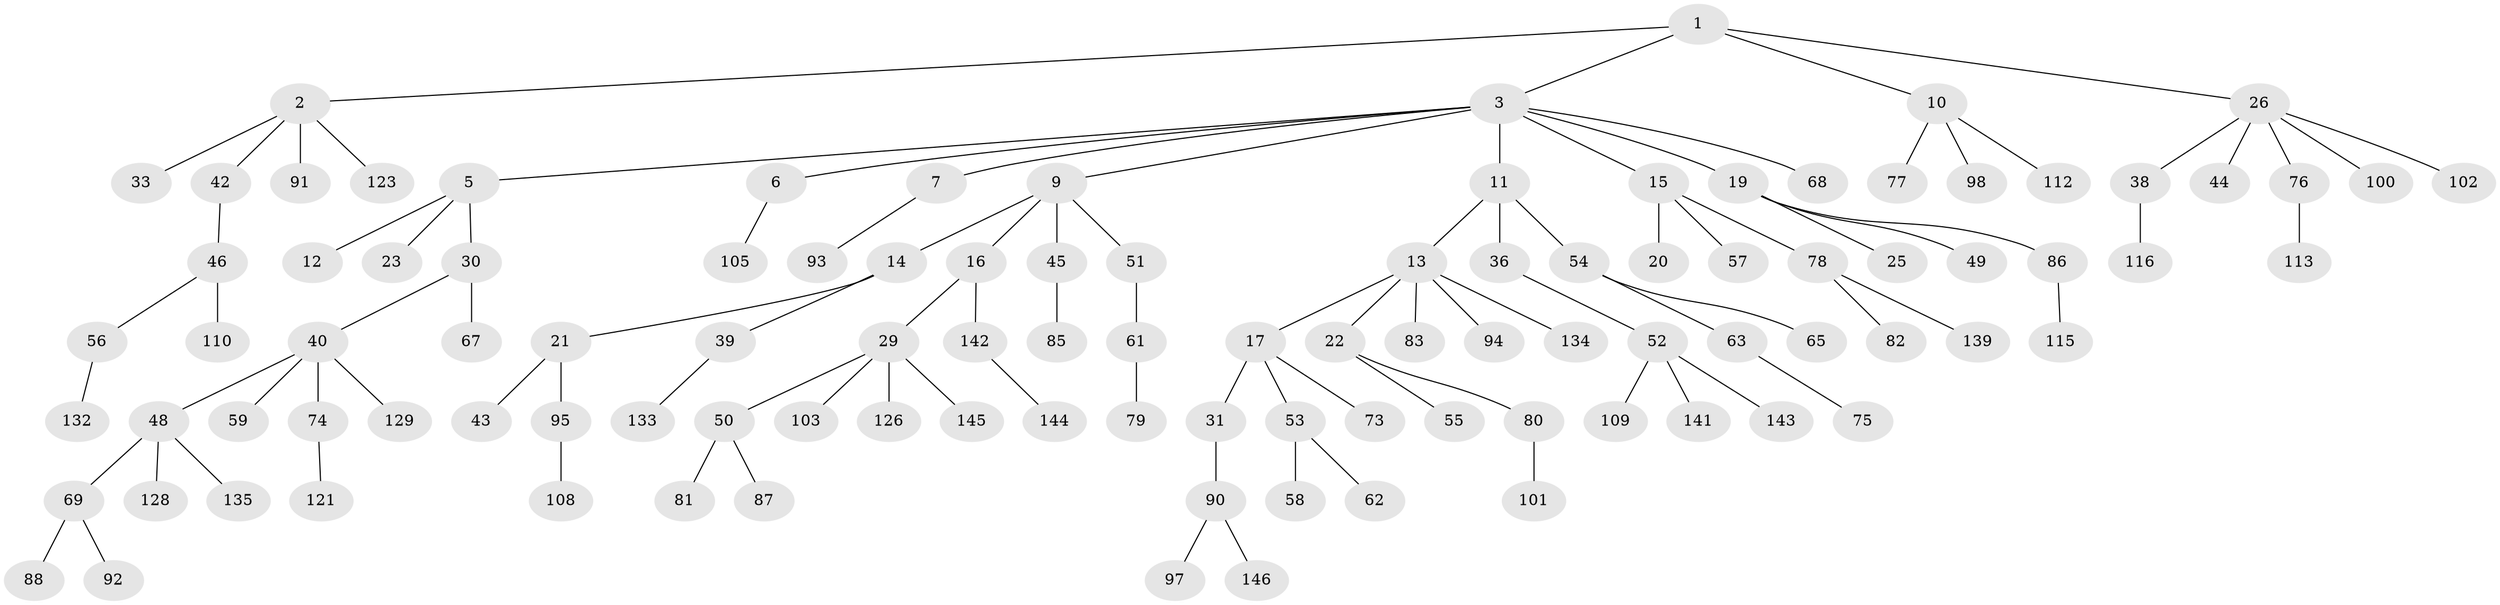 // original degree distribution, {4: 0.10204081632653061, 6: 0.027210884353741496, 5: 0.013605442176870748, 2: 0.21768707482993196, 3: 0.1360544217687075, 1: 0.5034013605442177}
// Generated by graph-tools (version 1.1) at 2025/42/03/06/25 10:42:03]
// undirected, 105 vertices, 104 edges
graph export_dot {
graph [start="1"]
  node [color=gray90,style=filled];
  1;
  2 [super="+8"];
  3 [super="+4"];
  5 [super="+18"];
  6;
  7 [super="+118"];
  9 [super="+35"];
  10 [super="+96"];
  11;
  12 [super="+27"];
  13 [super="+64"];
  14;
  15;
  16 [super="+125"];
  17 [super="+37"];
  19 [super="+24"];
  20;
  21 [super="+32"];
  22;
  23;
  25;
  26 [super="+28"];
  29 [super="+117"];
  30 [super="+60"];
  31 [super="+34"];
  33;
  36;
  38;
  39 [super="+120"];
  40 [super="+41"];
  42 [super="+47"];
  43;
  44;
  45 [super="+140"];
  46 [super="+89"];
  48 [super="+66"];
  49;
  50;
  51 [super="+104"];
  52 [super="+124"];
  53 [super="+99"];
  54 [super="+71"];
  55 [super="+84"];
  56;
  57 [super="+72"];
  58;
  59;
  61;
  62 [super="+147"];
  63 [super="+70"];
  65;
  67;
  68;
  69;
  73;
  74 [super="+106"];
  75;
  76 [super="+122"];
  77;
  78 [super="+127"];
  79;
  80;
  81 [super="+107"];
  82;
  83;
  85;
  86 [super="+114"];
  87 [super="+137"];
  88 [super="+136"];
  90 [super="+138"];
  91;
  92;
  93;
  94 [super="+111"];
  95;
  97;
  98;
  100 [super="+119"];
  101;
  102;
  103 [super="+130"];
  105;
  108;
  109;
  110;
  112;
  113 [super="+131"];
  115;
  116;
  121;
  123;
  126;
  128;
  129;
  132;
  133;
  134;
  135;
  139;
  141;
  142;
  143;
  144;
  145;
  146;
  1 -- 2;
  1 -- 3;
  1 -- 10;
  1 -- 26;
  2 -- 33;
  2 -- 42;
  2 -- 91;
  2 -- 123;
  3 -- 5;
  3 -- 6;
  3 -- 7;
  3 -- 19;
  3 -- 68;
  3 -- 9;
  3 -- 11;
  3 -- 15;
  5 -- 12;
  5 -- 23;
  5 -- 30;
  6 -- 105;
  7 -- 93;
  9 -- 14;
  9 -- 16;
  9 -- 45;
  9 -- 51;
  10 -- 77;
  10 -- 112;
  10 -- 98;
  11 -- 13;
  11 -- 36;
  11 -- 54;
  13 -- 17;
  13 -- 22;
  13 -- 83;
  13 -- 134;
  13 -- 94;
  14 -- 21;
  14 -- 39;
  15 -- 20;
  15 -- 57;
  15 -- 78;
  16 -- 29;
  16 -- 142;
  17 -- 31;
  17 -- 53;
  17 -- 73;
  19 -- 25;
  19 -- 86;
  19 -- 49;
  21 -- 95;
  21 -- 43;
  22 -- 55;
  22 -- 80;
  26 -- 44;
  26 -- 76;
  26 -- 100;
  26 -- 38;
  26 -- 102;
  29 -- 50;
  29 -- 103;
  29 -- 145;
  29 -- 126;
  30 -- 40;
  30 -- 67;
  31 -- 90;
  36 -- 52;
  38 -- 116;
  39 -- 133;
  40 -- 48;
  40 -- 129;
  40 -- 74;
  40 -- 59;
  42 -- 46;
  45 -- 85;
  46 -- 56;
  46 -- 110;
  48 -- 69;
  48 -- 135;
  48 -- 128;
  50 -- 81;
  50 -- 87;
  51 -- 61;
  52 -- 109;
  52 -- 141;
  52 -- 143;
  53 -- 58;
  53 -- 62;
  54 -- 63;
  54 -- 65;
  56 -- 132;
  61 -- 79;
  63 -- 75;
  69 -- 88;
  69 -- 92;
  74 -- 121;
  76 -- 113;
  78 -- 82;
  78 -- 139;
  80 -- 101;
  86 -- 115;
  90 -- 97;
  90 -- 146;
  95 -- 108;
  142 -- 144;
}
